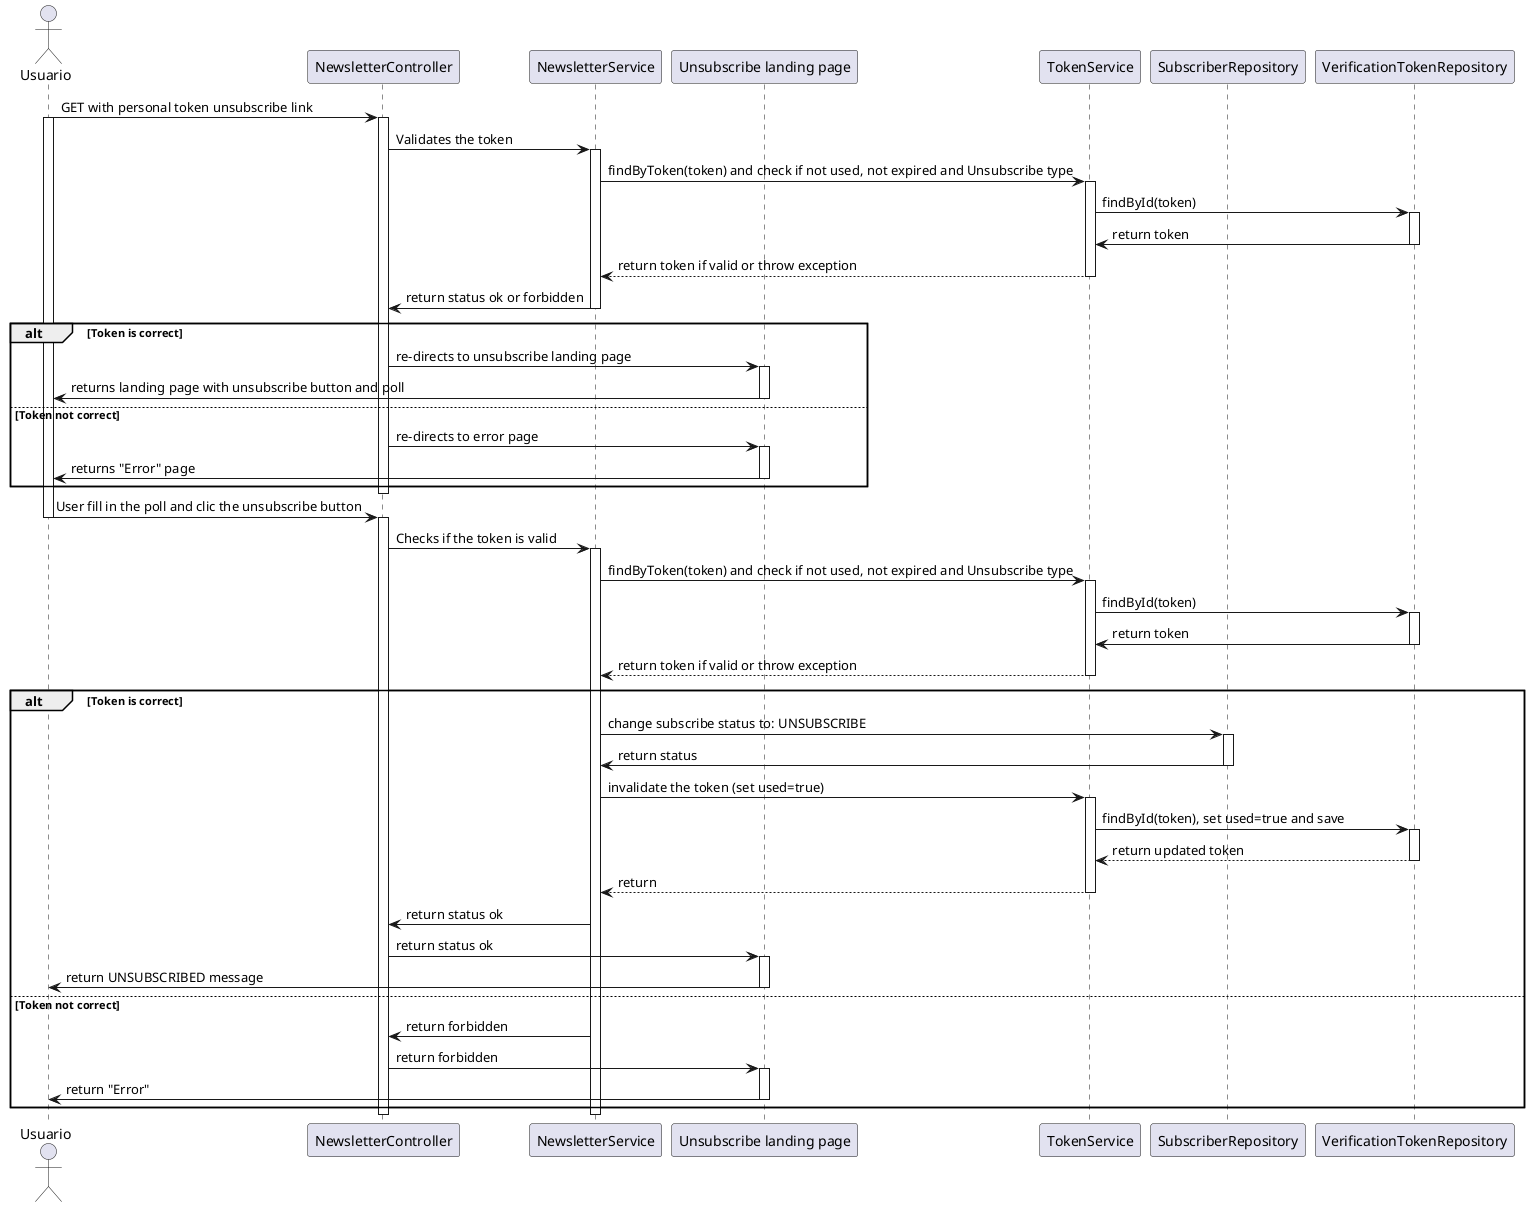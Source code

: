 @startuml unsubscribe_sequence_diagram
actor Usuario

participant "NewsletterController" as Controller
participant "NewsletterService" as Service
participant "Unsubscribe landing page" as FrontendService
participant "TokenService" as TokenService
participant "SubscriberRepository" as Repo
participant "VerificationTokenRepository" as TokenRepo

Usuario -> Controller : GET with personal token unsubscribe link
activate Usuario

activate Controller
Controller -> Service : Validates the token
activate Service
Service -> TokenService : findByToken(token) and check if not used, not expired and Unsubscribe type
activate TokenService
TokenService -> TokenRepo : findById(token)
activate TokenRepo
TokenRepo -> TokenService : return token
deactivate TokenRepo
TokenService --> Service : return token if valid or throw exception
deactivate TokenService
Service -> Controller : return status ok or forbidden
deactivate Service
alt Token is correct
  Controller -> FrontendService : re-directs to unsubscribe landing page
  activate FrontendService
  FrontendService -> Usuario : returns landing page with unsubscribe button and poll
  deactivate FrontendService
else Token not correct
  Controller -> FrontendService : re-directs to error page
  activate FrontendService
  FrontendService -> Usuario : returns "Error" page
  deactivate FrontendService
end
deactivate Controller

Usuario -> Controller : User fill in the poll and clic the unsubscribe button
deactivate Usuario
activate Controller 
Controller -> Service : Checks if the token is valid
activate Service
Service -> TokenService : findByToken(token) and check if not used, not expired and Unsubscribe type
activate TokenService
TokenService -> TokenRepo : findById(token)
activate TokenRepo
TokenRepo -> TokenService : return token
deactivate TokenRepo
TokenService --> Service : return token if valid or throw exception
deactivate TokenService

alt Token is correct
  Service -> Repo : change subscribe status to: UNSUBSCRIBE
  activate Repo
  Repo -> Service : return status
  deactivate Repo
  Service -> TokenService : invalidate the token (set used=true)
  activate TokenService
  TokenService -> TokenRepo : findById(token), set used=true and save
  activate TokenRepo
  TokenRepo --> TokenService : return updated token
  deactivate TokenRepo
  TokenService --> Service : return
  deactivate TokenService
  Service -> Controller : return status ok
  Controller -> FrontendService : return status ok
  activate FrontendService
  FrontendService -> Usuario : return UNSUBSCRIBED message
  deactivate FrontendService
else Token not correct
  Service -> Controller : return forbidden
  Controller -> FrontendService : return forbidden
  activate FrontendService
  FrontendService -> Usuario : return "Error"
  deactivate FrontendService
end

deactivate Service
deactivate Controller

@enduml

